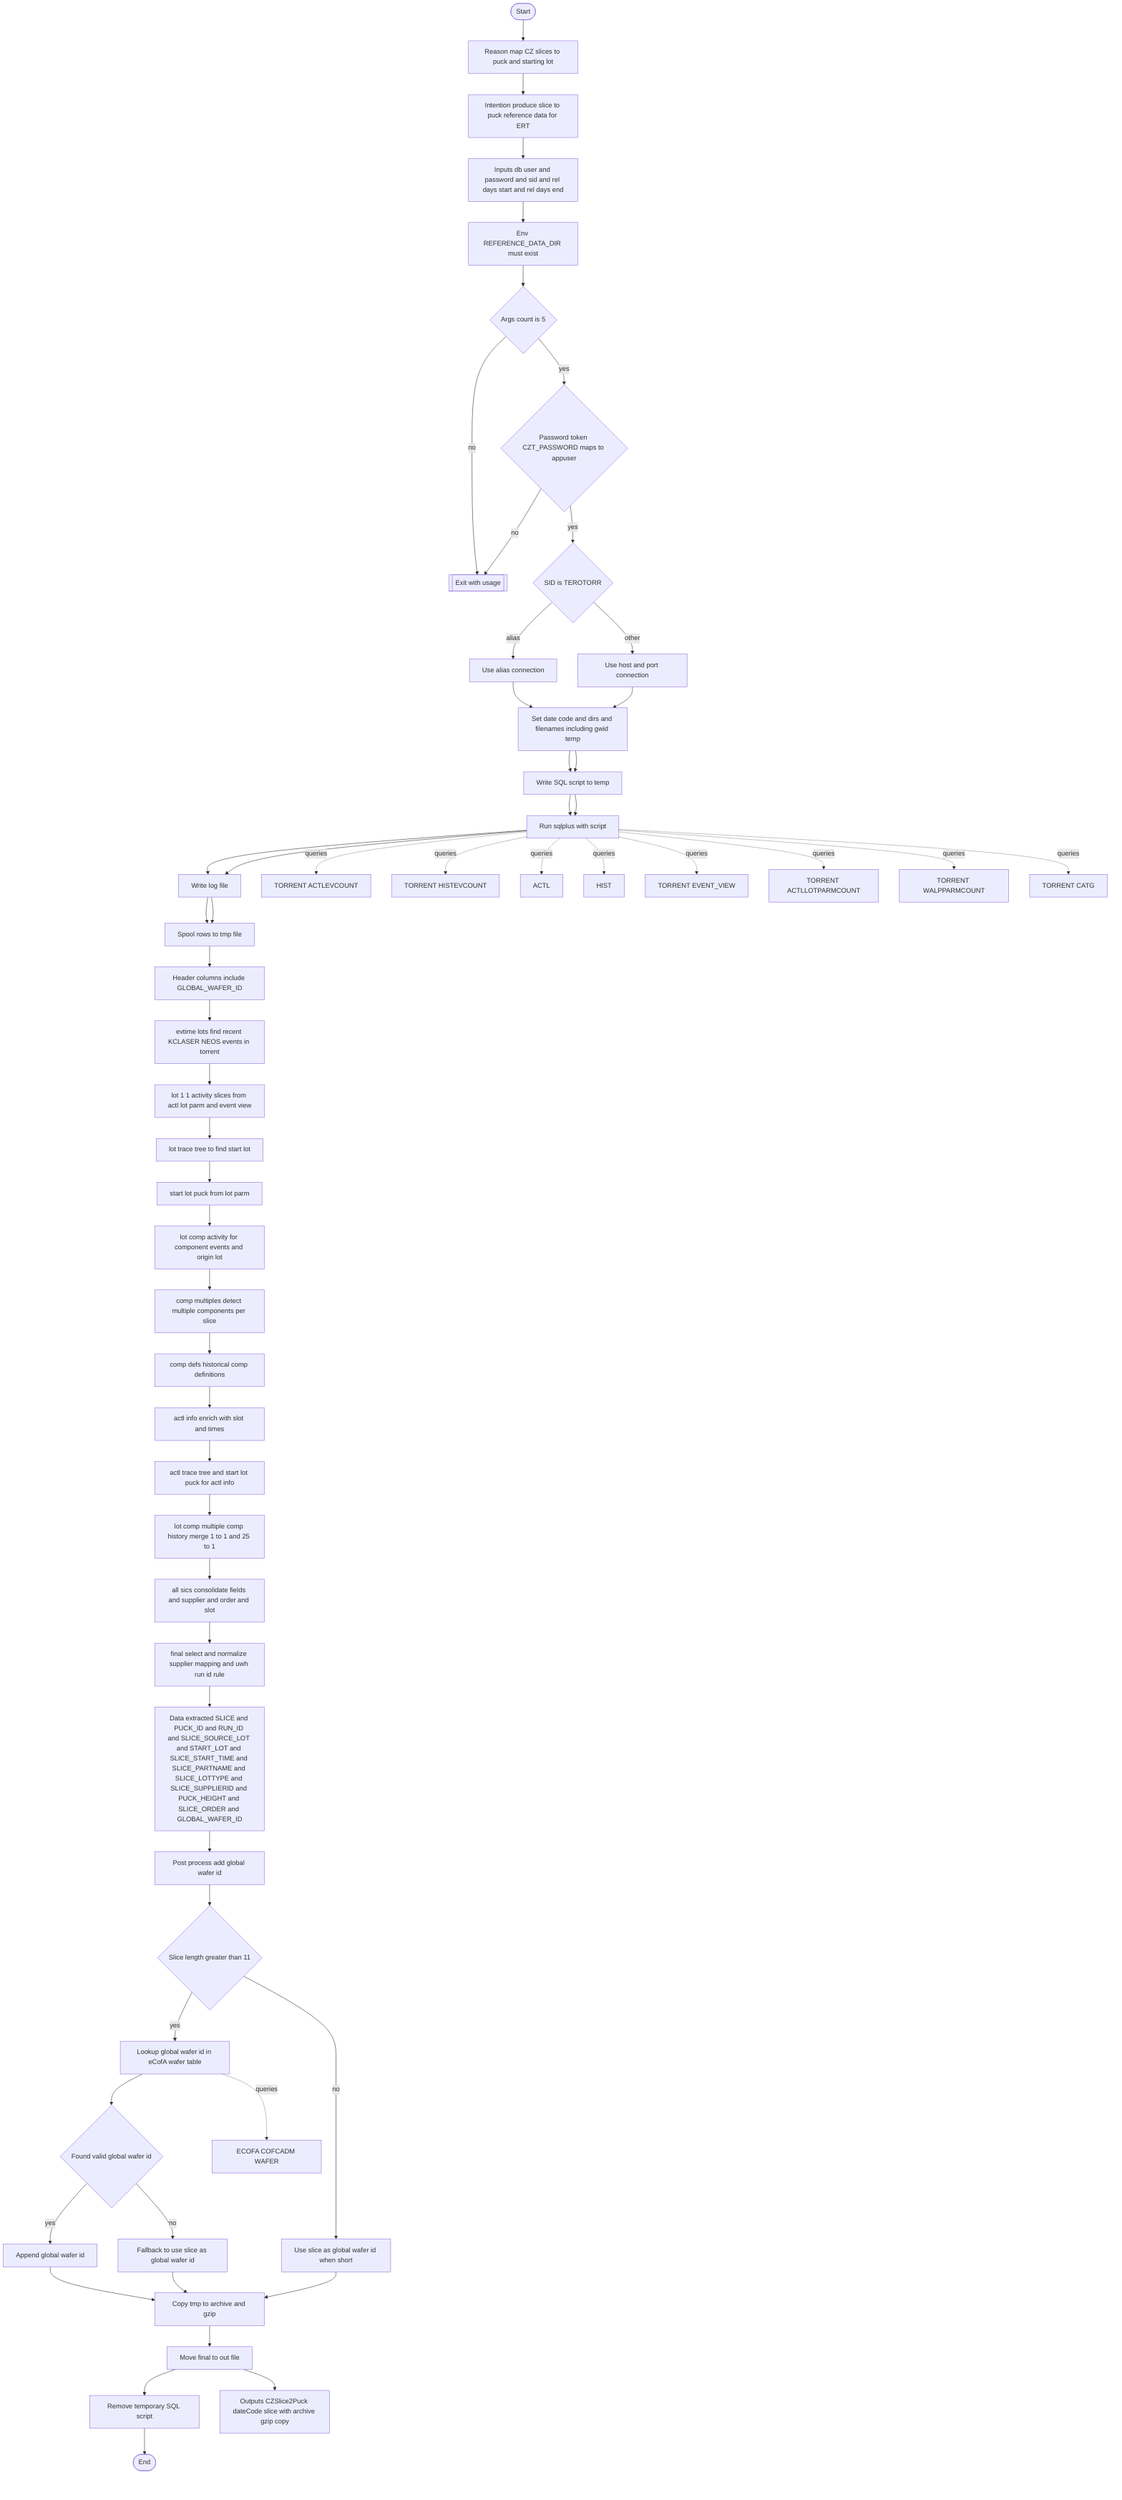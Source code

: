%% CZ Slice to Puck Extraction Flow
%% Source refb_ingest/getCZSliceToPuck.sh
%% Keep labels simple to avoid render errors

flowchart TD
  A([Start])
  RZ[Reason map CZ slices to puck and starting lot]
  IT[Intention produce slice to puck reference data for ERT]

  INP[Inputs db user and password and sid and rel days start and rel days end]
  ENV[Env REFERENCE_DATA_DIR must exist]
  VARGS{Args count is 5}
  VPW{Password token CZT_PASSWORD maps to appuser}
  UX[[Exit with usage]]

  CONN{SID is TEROTORR}
  CONN1[Use alias connection]
  CONN2[Use host and port connection]

  VARS[Set date code and dirs and filenames including gwid temp]
  MKSQL[Write SQL script to temp]
  RUN[Run sqlplus with script]
  LOG[Write log file]
  SPOOL[Spool rows to tmp file]

  %% SQL CTE pipeline
  Q0[Header columns include GLOBAL_WAFER_ID]
  Q1[evtime lots find recent KCLASER NEOS events in torrent]
  Q2[lot 1 1 activity slices from actl lot parm and event view]
  Q3[lot trace tree to find start lot]
  Q4[start lot puck from lot parm]
  Q5[lot comp activity for component events and origin lot]
  Q6[comp multiples detect multiple components per slice]
  Q7[comp defs historical comp definitions]
  Q8[actl info enrich with slot and times]
  Q9[actl trace tree and start lot puck for actl info]
  Q10[lot comp multiple comp history merge 1 to 1 and 25 to 1]
  Q11[all sics consolidate fields and supplier and order and slot]
  Q12[final select and normalize supplier mapping and uwh run id rule]

  POST[Post process add global wafer id]
  GWID{Slice length greater than 11}
  ECOFA[Lookup global wafer id in eCofA wafer table]
  GWFOUND{Found valid global wafer id}
  GWSET[Append global wafer id]
  GWFALL[Fallback to use slice as global wafer id]
  GWSHORT[Use slice as global wafer id when short]

  ARCH[Copy tmp to archive and gzip]
  MOVE[Move final to out file]
  CLEAN[Remove temporary SQL script]
  ENDN([End])

  %% Tables used
  T1[TORRENT ACTLEVCOUNT]
  T2[TORRENT HISTEVCOUNT]
  T3[ACTL]
  T4[HIST]
  T5[TORRENT EVENT_VIEW]
  T6[TORRENT ACTLLOTPARMCOUNT]
  T7[TORRENT WALPPARMCOUNT]
  T8[TORRENT CATG]
  T9[ECOFA COFCADM WAFER]

  DATA[Data extracted SLICE and PUCK_ID and RUN_ID and SLICE_SOURCE_LOT and START_LOT and SLICE_START_TIME and SLICE_PARTNAME and SLICE_LOTTYPE and SLICE_SUPPLIERID and PUCK_HEIGHT and SLICE_ORDER and GLOBAL_WAFER_ID]
  OUTS[Outputs CZSlice2Puck dateCode slice with archive gzip copy]

  A --> RZ --> IT --> INP --> ENV --> VARGS
  VARGS -- no --> UX
  VARGS -- yes --> VPW
  VPW -- no --> UX
  VPW -- yes --> CONN
  CONN -- alias --> CONN1 --> VARS --> MKSQL --> RUN --> LOG --> SPOOL
  CONN -- other --> CONN2 --> VARS --> MKSQL --> RUN --> LOG --> SPOOL

  %% CTE chain
  SPOOL --> Q0 --> Q1 --> Q2 --> Q3 --> Q4 --> Q5 --> Q6 --> Q7 --> Q8 --> Q9 --> Q10 --> Q11 --> Q12 --> DATA

  %% Post processing for global wafer id
  DATA --> POST --> GWID
  GWID -- yes --> ECOFA --> GWFOUND
  GWFOUND -- yes --> GWSET --> ARCH
  GWFOUND -- no --> GWFALL --> ARCH
  GWID -- no --> GWSHORT --> ARCH

  ARCH --> MOVE --> CLEAN --> ENDN

  %% Table relations
  RUN -. queries .-> T1
  RUN -. queries .-> T2
  RUN -. queries .-> T3
  RUN -. queries .-> T4
  RUN -. queries .-> T5
  RUN -. queries .-> T6
  RUN -. queries .-> T7
  RUN -. queries .-> T8
  ECOFA -. queries .-> T9

  MOVE --> OUTS